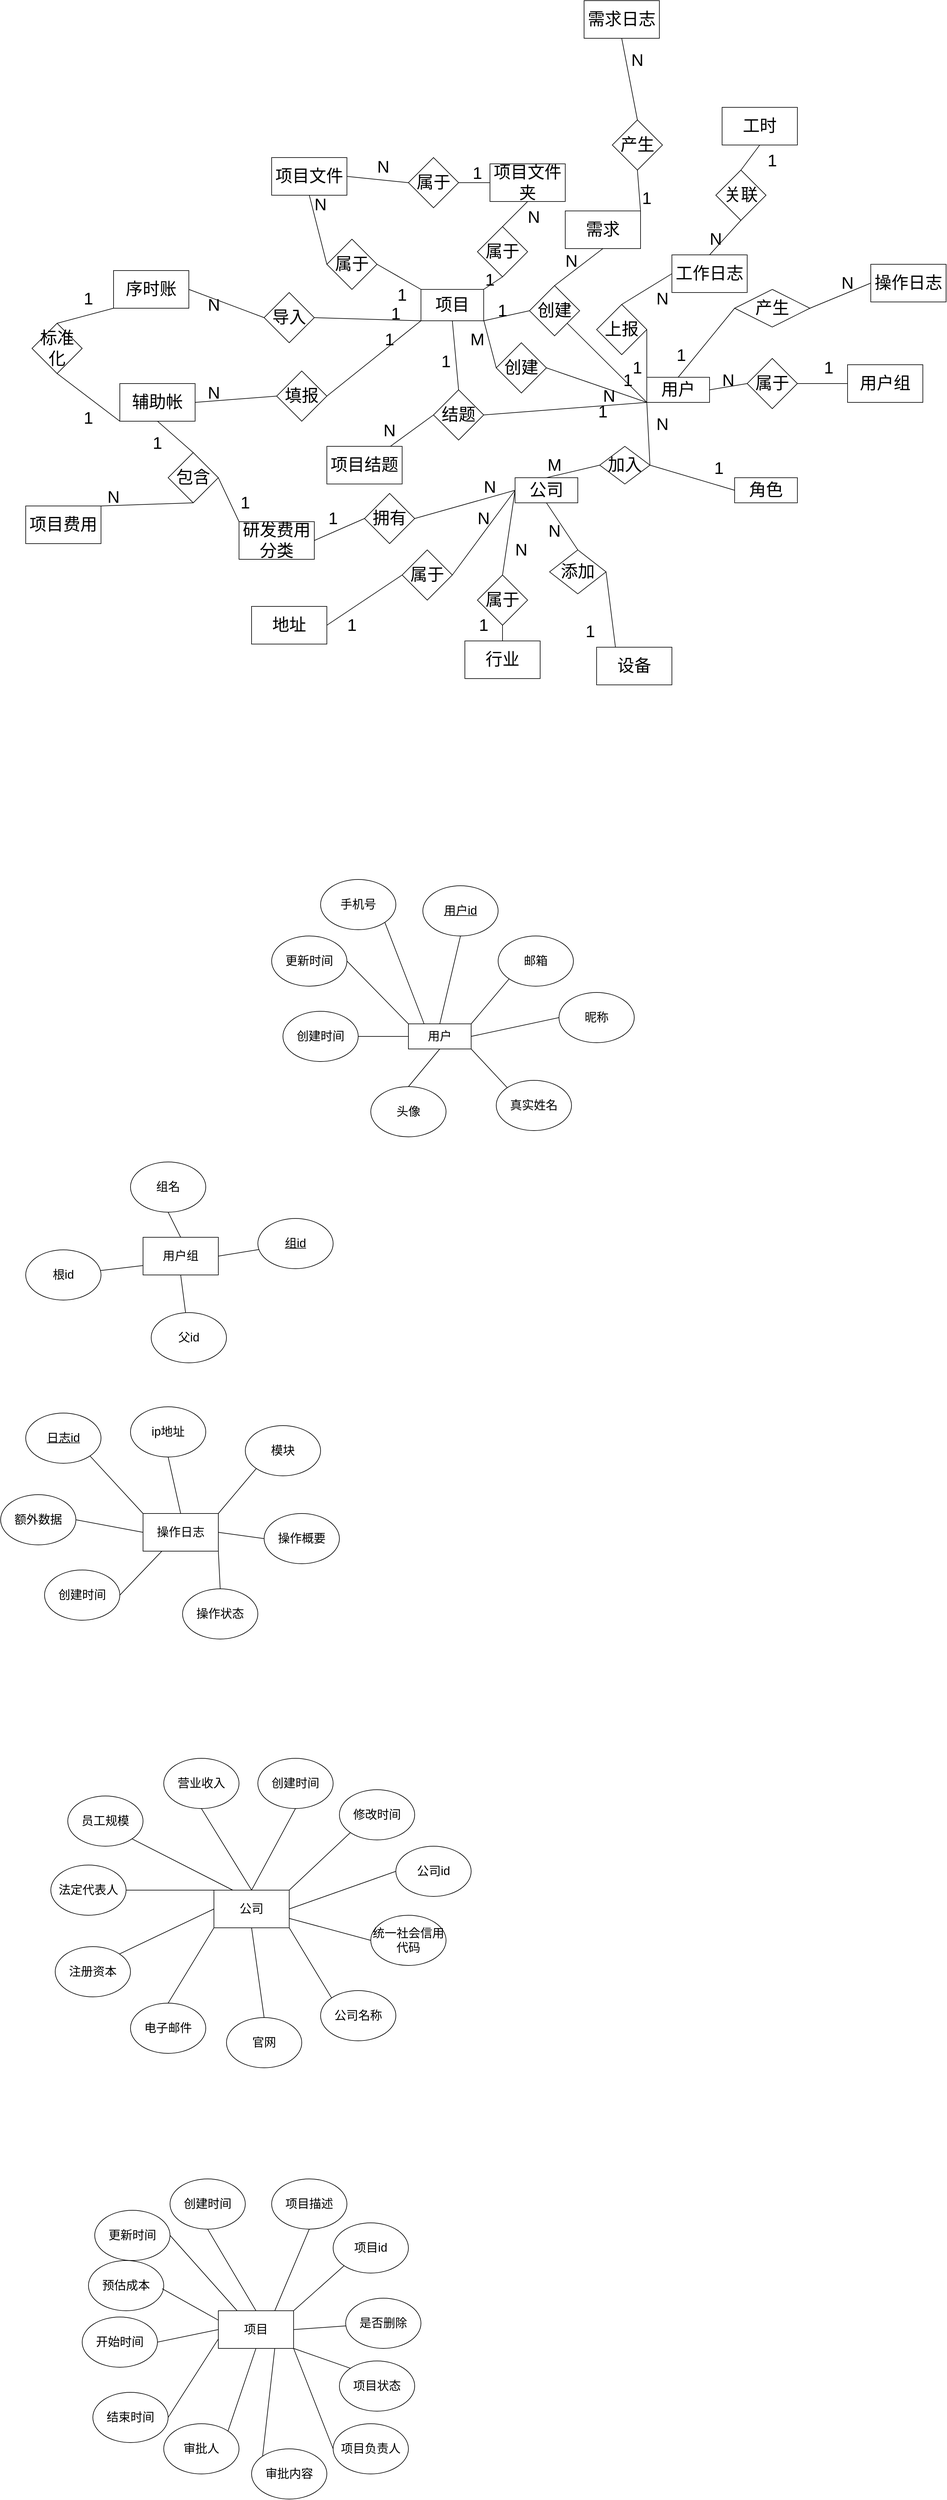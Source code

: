 <mxfile version="24.3.1" type="github">
  <diagram name="第 1 页" id="F2pGf4Fhgz4-tr8DqgWt">
    <mxGraphModel dx="1845" dy="1780" grid="1" gridSize="10" guides="1" tooltips="1" connect="1" arrows="1" fold="1" page="1" pageScale="1" pageWidth="827" pageHeight="1169" math="0" shadow="0">
      <root>
        <mxCell id="0" />
        <mxCell id="1" parent="0" />
        <mxCell id="Ph8quGCG-GJHbFmVUrhd-19" style="rounded=0;orthogonalLoop=1;jettySize=auto;html=1;exitX=0.5;exitY=0;exitDx=0;exitDy=0;entryX=0;entryY=0.5;entryDx=0;entryDy=0;endArrow=none;endFill=0;fontSize=27;" parent="1" source="Ph8quGCG-GJHbFmVUrhd-1" target="Ph8quGCG-GJHbFmVUrhd-16" edge="1">
          <mxGeometry relative="1" as="geometry" />
        </mxCell>
        <mxCell id="Ph8quGCG-GJHbFmVUrhd-29" style="rounded=0;orthogonalLoop=1;jettySize=auto;html=1;exitX=0;exitY=1;exitDx=0;exitDy=0;entryX=1;entryY=0.5;entryDx=0;entryDy=0;endArrow=none;endFill=0;fontSize=27;" parent="1" source="Ph8quGCG-GJHbFmVUrhd-1" target="Ph8quGCG-GJHbFmVUrhd-28" edge="1">
          <mxGeometry relative="1" as="geometry" />
        </mxCell>
        <mxCell id="Ph8quGCG-GJHbFmVUrhd-78" style="rounded=0;orthogonalLoop=1;jettySize=auto;html=1;exitX=1;exitY=0.5;exitDx=0;exitDy=0;entryX=0;entryY=0.5;entryDx=0;entryDy=0;endArrow=none;endFill=0;fontSize=27;" parent="1" source="Ph8quGCG-GJHbFmVUrhd-1" target="Ph8quGCG-GJHbFmVUrhd-77" edge="1">
          <mxGeometry relative="1" as="geometry" />
        </mxCell>
        <mxCell id="Ph8quGCG-GJHbFmVUrhd-93" style="rounded=0;orthogonalLoop=1;jettySize=auto;html=1;exitX=0;exitY=0.5;exitDx=0;exitDy=0;entryX=1;entryY=0.5;entryDx=0;entryDy=0;endArrow=none;endFill=0;fontSize=27;" parent="1" source="Ph8quGCG-GJHbFmVUrhd-1" target="Ph8quGCG-GJHbFmVUrhd-92" edge="1">
          <mxGeometry relative="1" as="geometry" />
        </mxCell>
        <mxCell id="Ph8quGCG-GJHbFmVUrhd-104" style="rounded=0;orthogonalLoop=1;jettySize=auto;html=1;exitX=0;exitY=1;exitDx=0;exitDy=0;entryX=1;entryY=0.5;entryDx=0;entryDy=0;endArrow=none;endFill=0;fontSize=27;" parent="1" source="Ph8quGCG-GJHbFmVUrhd-1" target="Ph8quGCG-GJHbFmVUrhd-105" edge="1">
          <mxGeometry relative="1" as="geometry">
            <mxPoint x="90" y="250" as="targetPoint" />
          </mxGeometry>
        </mxCell>
        <mxCell id="jD7vex7ddWac6e5h3DnH-17" style="rounded=0;orthogonalLoop=1;jettySize=auto;html=1;exitX=0;exitY=1;exitDx=0;exitDy=0;endArrow=none;endFill=0;fontSize=27;" parent="1" source="Ph8quGCG-GJHbFmVUrhd-1" target="jD7vex7ddWac6e5h3DnH-15" edge="1">
          <mxGeometry relative="1" as="geometry" />
        </mxCell>
        <mxCell id="jD7vex7ddWac6e5h3DnH-57" style="rounded=0;orthogonalLoop=1;jettySize=auto;html=1;exitX=0;exitY=1;exitDx=0;exitDy=0;entryX=1;entryY=0.5;entryDx=0;entryDy=0;endArrow=none;endFill=0;fontSize=27;" parent="1" source="Ph8quGCG-GJHbFmVUrhd-1" target="jD7vex7ddWac6e5h3DnH-56" edge="1">
          <mxGeometry relative="1" as="geometry" />
        </mxCell>
        <mxCell id="Ph8quGCG-GJHbFmVUrhd-1" value="用户" style="whiteSpace=wrap;html=1;align=center;fontSize=27;" parent="1" vertex="1">
          <mxGeometry x="350" y="230" width="100" height="40" as="geometry" />
        </mxCell>
        <mxCell id="Ph8quGCG-GJHbFmVUrhd-39" style="rounded=0;orthogonalLoop=1;jettySize=auto;html=1;exitX=0.5;exitY=1;exitDx=0;exitDy=0;entryX=0.5;entryY=0;entryDx=0;entryDy=0;endArrow=none;endFill=0;fontSize=27;" parent="1" source="Ph8quGCG-GJHbFmVUrhd-2" target="Ph8quGCG-GJHbFmVUrhd-38" edge="1">
          <mxGeometry relative="1" as="geometry" />
        </mxCell>
        <mxCell id="Ph8quGCG-GJHbFmVUrhd-51" style="rounded=0;orthogonalLoop=1;jettySize=auto;html=1;entryX=0.5;entryY=0;entryDx=0;entryDy=0;endArrow=none;endFill=0;exitX=0;exitY=0.5;exitDx=0;exitDy=0;fontSize=27;" parent="1" source="Ph8quGCG-GJHbFmVUrhd-2" target="Ph8quGCG-GJHbFmVUrhd-50" edge="1">
          <mxGeometry relative="1" as="geometry">
            <mxPoint x="130" y="510" as="sourcePoint" />
          </mxGeometry>
        </mxCell>
        <mxCell id="Ph8quGCG-GJHbFmVUrhd-53" style="rounded=0;orthogonalLoop=1;jettySize=auto;html=1;exitX=0;exitY=0.5;exitDx=0;exitDy=0;entryX=1;entryY=0.5;entryDx=0;entryDy=0;endArrow=none;endFill=0;fontSize=27;" parent="1" source="Ph8quGCG-GJHbFmVUrhd-2" target="Ph8quGCG-GJHbFmVUrhd-49" edge="1">
          <mxGeometry relative="1" as="geometry" />
        </mxCell>
        <mxCell id="Ph8quGCG-GJHbFmVUrhd-56" style="rounded=0;orthogonalLoop=1;jettySize=auto;html=1;exitX=0;exitY=0.5;exitDx=0;exitDy=0;entryX=1;entryY=0.5;entryDx=0;entryDy=0;endArrow=none;endFill=0;fontSize=27;" parent="1" source="Ph8quGCG-GJHbFmVUrhd-2" target="Ph8quGCG-GJHbFmVUrhd-48" edge="1">
          <mxGeometry relative="1" as="geometry" />
        </mxCell>
        <mxCell id="Ph8quGCG-GJHbFmVUrhd-2" value="公司" style="whiteSpace=wrap;html=1;align=center;fontSize=27;" parent="1" vertex="1">
          <mxGeometry x="140" y="390" width="100" height="40" as="geometry" />
        </mxCell>
        <mxCell id="jD7vex7ddWac6e5h3DnH-2" style="rounded=0;orthogonalLoop=1;jettySize=auto;html=1;exitX=0;exitY=0.5;exitDx=0;exitDy=0;entryX=1;entryY=0.5;entryDx=0;entryDy=0;endArrow=none;endFill=0;fontSize=27;" parent="1" source="Ph8quGCG-GJHbFmVUrhd-3" target="Ph8quGCG-GJHbFmVUrhd-28" edge="1">
          <mxGeometry relative="1" as="geometry" />
        </mxCell>
        <mxCell id="Ph8quGCG-GJHbFmVUrhd-3" value="角色" style="rounded=0;arcSize=10;whiteSpace=wrap;html=1;align=center;fontSize=27;" parent="1" vertex="1">
          <mxGeometry x="490" y="390" width="100" height="40" as="geometry" />
        </mxCell>
        <mxCell id="Ph8quGCG-GJHbFmVUrhd-106" style="rounded=0;orthogonalLoop=1;jettySize=auto;html=1;exitX=0.5;exitY=1;exitDx=0;exitDy=0;entryX=0.5;entryY=0;entryDx=0;entryDy=0;endArrow=none;endFill=0;fontSize=27;" parent="1" source="Ph8quGCG-GJHbFmVUrhd-13" target="Ph8quGCG-GJHbFmVUrhd-105" edge="1">
          <mxGeometry relative="1" as="geometry" />
        </mxCell>
        <mxCell id="jD7vex7ddWac6e5h3DnH-18" style="rounded=0;orthogonalLoop=1;jettySize=auto;html=1;exitX=1;exitY=1;exitDx=0;exitDy=0;entryX=0;entryY=0.5;entryDx=0;entryDy=0;endArrow=none;endFill=0;fontSize=27;" parent="1" source="Ph8quGCG-GJHbFmVUrhd-13" target="jD7vex7ddWac6e5h3DnH-15" edge="1">
          <mxGeometry relative="1" as="geometry" />
        </mxCell>
        <mxCell id="jD7vex7ddWac6e5h3DnH-22" style="rounded=0;orthogonalLoop=1;jettySize=auto;html=1;exitX=0;exitY=0;exitDx=0;exitDy=0;entryX=1;entryY=0.5;entryDx=0;entryDy=0;endArrow=none;endFill=0;fontSize=27;" parent="1" source="Ph8quGCG-GJHbFmVUrhd-13" target="Ph8quGCG-GJHbFmVUrhd-117" edge="1">
          <mxGeometry relative="1" as="geometry" />
        </mxCell>
        <mxCell id="jD7vex7ddWac6e5h3DnH-35" style="rounded=0;orthogonalLoop=1;jettySize=auto;html=1;exitX=0;exitY=1;exitDx=0;exitDy=0;entryX=1;entryY=0.5;entryDx=0;entryDy=0;endArrow=none;endFill=0;fontSize=27;" parent="1" source="Ph8quGCG-GJHbFmVUrhd-13" target="jD7vex7ddWac6e5h3DnH-34" edge="1">
          <mxGeometry relative="1" as="geometry" />
        </mxCell>
        <mxCell id="jD7vex7ddWac6e5h3DnH-40" style="rounded=0;orthogonalLoop=1;jettySize=auto;html=1;exitX=0;exitY=1;exitDx=0;exitDy=0;entryX=1;entryY=0.5;entryDx=0;entryDy=0;endArrow=none;endFill=0;fontSize=27;" parent="1" source="Ph8quGCG-GJHbFmVUrhd-13" target="jD7vex7ddWac6e5h3DnH-39" edge="1">
          <mxGeometry relative="1" as="geometry" />
        </mxCell>
        <mxCell id="Ph8quGCG-GJHbFmVUrhd-13" value="项目" style="rounded=0;whiteSpace=wrap;html=1;fontSize=27;" parent="1" vertex="1">
          <mxGeometry x="-10" y="90" width="100" height="50" as="geometry" />
        </mxCell>
        <mxCell id="Ph8quGCG-GJHbFmVUrhd-14" value="操作日志" style="rounded=0;whiteSpace=wrap;html=1;fontSize=27;" parent="1" vertex="1">
          <mxGeometry x="707" y="50" width="120" height="60" as="geometry" />
        </mxCell>
        <mxCell id="Ph8quGCG-GJHbFmVUrhd-20" style="rounded=0;orthogonalLoop=1;jettySize=auto;html=1;exitX=1;exitY=0.5;exitDx=0;exitDy=0;entryX=0;entryY=0.5;entryDx=0;entryDy=0;startArrow=none;startFill=0;endArrow=none;endFill=0;fontSize=27;" parent="1" source="Ph8quGCG-GJHbFmVUrhd-16" target="Ph8quGCG-GJHbFmVUrhd-14" edge="1">
          <mxGeometry relative="1" as="geometry" />
        </mxCell>
        <mxCell id="Ph8quGCG-GJHbFmVUrhd-16" value="产生" style="shape=rhombus;perimeter=rhombusPerimeter;whiteSpace=wrap;html=1;align=center;fontSize=27;" parent="1" vertex="1">
          <mxGeometry x="490" y="90" width="120" height="60" as="geometry" />
        </mxCell>
        <mxCell id="Ph8quGCG-GJHbFmVUrhd-26" value="1" style="text;html=1;align=center;verticalAlign=middle;whiteSpace=wrap;rounded=0;fontSize=27;" parent="1" vertex="1">
          <mxGeometry x="375" y="180" width="60" height="30" as="geometry" />
        </mxCell>
        <mxCell id="Ph8quGCG-GJHbFmVUrhd-27" value="N" style="text;html=1;align=center;verticalAlign=middle;whiteSpace=wrap;rounded=0;fontSize=27;" parent="1" vertex="1">
          <mxGeometry x="640" y="65" width="60" height="30" as="geometry" />
        </mxCell>
        <mxCell id="Ph8quGCG-GJHbFmVUrhd-30" style="rounded=0;orthogonalLoop=1;jettySize=auto;html=1;exitX=0;exitY=0.5;exitDx=0;exitDy=0;entryX=0.5;entryY=0;entryDx=0;entryDy=0;endArrow=none;endFill=0;fontSize=27;" parent="1" source="Ph8quGCG-GJHbFmVUrhd-28" target="Ph8quGCG-GJHbFmVUrhd-2" edge="1">
          <mxGeometry relative="1" as="geometry" />
        </mxCell>
        <mxCell id="Ph8quGCG-GJHbFmVUrhd-28" value="加入" style="rhombus;whiteSpace=wrap;html=1;fontSize=27;" parent="1" vertex="1">
          <mxGeometry x="275" y="340" width="80" height="60" as="geometry" />
        </mxCell>
        <mxCell id="Ph8quGCG-GJHbFmVUrhd-31" value="N" style="text;html=1;align=center;verticalAlign=middle;whiteSpace=wrap;rounded=0;fontSize=27;" parent="1" vertex="1">
          <mxGeometry x="345" y="290" width="60" height="30" as="geometry" />
        </mxCell>
        <mxCell id="Ph8quGCG-GJHbFmVUrhd-37" value="设备" style="rounded=0;whiteSpace=wrap;html=1;fontSize=27;" parent="1" vertex="1">
          <mxGeometry x="270" y="660" width="120" height="60" as="geometry" />
        </mxCell>
        <mxCell id="Ph8quGCG-GJHbFmVUrhd-40" style="rounded=0;orthogonalLoop=1;jettySize=auto;html=1;exitX=1;exitY=0.5;exitDx=0;exitDy=0;entryX=0.25;entryY=0;entryDx=0;entryDy=0;endArrow=none;endFill=0;fontSize=27;" parent="1" source="Ph8quGCG-GJHbFmVUrhd-38" target="Ph8quGCG-GJHbFmVUrhd-37" edge="1">
          <mxGeometry relative="1" as="geometry" />
        </mxCell>
        <mxCell id="Ph8quGCG-GJHbFmVUrhd-38" value="添加" style="rhombus;whiteSpace=wrap;html=1;fontSize=27;" parent="1" vertex="1">
          <mxGeometry x="195" y="505" width="90" height="70" as="geometry" />
        </mxCell>
        <mxCell id="Ph8quGCG-GJHbFmVUrhd-41" value="N" style="text;html=1;align=center;verticalAlign=middle;whiteSpace=wrap;rounded=0;fontSize=27;" parent="1" vertex="1">
          <mxGeometry x="173" y="460" width="60" height="30" as="geometry" />
        </mxCell>
        <mxCell id="Ph8quGCG-GJHbFmVUrhd-42" value="1" style="text;html=1;align=center;verticalAlign=middle;whiteSpace=wrap;rounded=0;fontSize=27;" parent="1" vertex="1">
          <mxGeometry x="230" y="620" width="60" height="30" as="geometry" />
        </mxCell>
        <mxCell id="Ph8quGCG-GJHbFmVUrhd-43" value="地址" style="rounded=0;whiteSpace=wrap;html=1;fontSize=27;" parent="1" vertex="1">
          <mxGeometry x="-280" y="595" width="120" height="60" as="geometry" />
        </mxCell>
        <mxCell id="Ph8quGCG-GJHbFmVUrhd-44" value="行业" style="rounded=0;whiteSpace=wrap;html=1;fontSize=27;" parent="1" vertex="1">
          <mxGeometry x="60" y="650" width="120" height="60" as="geometry" />
        </mxCell>
        <mxCell id="Ph8quGCG-GJHbFmVUrhd-45" value="研发费用分类" style="rounded=0;whiteSpace=wrap;html=1;fontSize=27;" parent="1" vertex="1">
          <mxGeometry x="-300" y="460" width="120" height="60" as="geometry" />
        </mxCell>
        <mxCell id="Ph8quGCG-GJHbFmVUrhd-55" style="rounded=0;orthogonalLoop=1;jettySize=auto;html=1;exitX=0;exitY=0.5;exitDx=0;exitDy=0;entryX=1;entryY=0.5;entryDx=0;entryDy=0;endArrow=none;endFill=0;fontSize=27;" parent="1" source="Ph8quGCG-GJHbFmVUrhd-48" target="Ph8quGCG-GJHbFmVUrhd-45" edge="1">
          <mxGeometry relative="1" as="geometry" />
        </mxCell>
        <mxCell id="Ph8quGCG-GJHbFmVUrhd-48" value="拥有" style="rhombus;whiteSpace=wrap;html=1;fontSize=27;" parent="1" vertex="1">
          <mxGeometry x="-100" y="415" width="80" height="80" as="geometry" />
        </mxCell>
        <mxCell id="Ph8quGCG-GJHbFmVUrhd-54" style="rounded=0;orthogonalLoop=1;jettySize=auto;html=1;exitX=0;exitY=0.5;exitDx=0;exitDy=0;entryX=1;entryY=0.5;entryDx=0;entryDy=0;endArrow=none;endFill=0;fontSize=27;" parent="1" source="Ph8quGCG-GJHbFmVUrhd-49" target="Ph8quGCG-GJHbFmVUrhd-43" edge="1">
          <mxGeometry relative="1" as="geometry" />
        </mxCell>
        <mxCell id="Ph8quGCG-GJHbFmVUrhd-49" value="属于" style="rhombus;whiteSpace=wrap;html=1;fontSize=27;" parent="1" vertex="1">
          <mxGeometry x="-40" y="505" width="80" height="80" as="geometry" />
        </mxCell>
        <mxCell id="Ph8quGCG-GJHbFmVUrhd-52" style="edgeStyle=orthogonalEdgeStyle;rounded=0;orthogonalLoop=1;jettySize=auto;html=1;exitX=0.5;exitY=1;exitDx=0;exitDy=0;entryX=0.5;entryY=0;entryDx=0;entryDy=0;endArrow=none;endFill=0;fontSize=27;" parent="1" source="Ph8quGCG-GJHbFmVUrhd-50" target="Ph8quGCG-GJHbFmVUrhd-44" edge="1">
          <mxGeometry relative="1" as="geometry" />
        </mxCell>
        <mxCell id="Ph8quGCG-GJHbFmVUrhd-50" value="属于" style="rhombus;whiteSpace=wrap;html=1;fontSize=27;" parent="1" vertex="1">
          <mxGeometry x="80" y="545" width="80" height="80" as="geometry" />
        </mxCell>
        <mxCell id="Ph8quGCG-GJHbFmVUrhd-62" value="N" style="text;html=1;align=center;verticalAlign=middle;whiteSpace=wrap;rounded=0;fontSize=27;" parent="1" vertex="1">
          <mxGeometry x="70" y="390" width="60" height="30" as="geometry" />
        </mxCell>
        <mxCell id="Ph8quGCG-GJHbFmVUrhd-63" value="1" style="text;html=1;align=center;verticalAlign=middle;whiteSpace=wrap;rounded=0;fontSize=27;" parent="1" vertex="1">
          <mxGeometry x="-180" y="440" width="60" height="30" as="geometry" />
        </mxCell>
        <mxCell id="Ph8quGCG-GJHbFmVUrhd-66" value="N" style="text;html=1;align=center;verticalAlign=middle;whiteSpace=wrap;rounded=0;fontSize=27;" parent="1" vertex="1">
          <mxGeometry x="60" y="440" width="60" height="30" as="geometry" />
        </mxCell>
        <mxCell id="Ph8quGCG-GJHbFmVUrhd-67" value="1" style="text;html=1;align=center;verticalAlign=middle;whiteSpace=wrap;rounded=0;fontSize=27;" parent="1" vertex="1">
          <mxGeometry x="-150" y="610" width="60" height="30" as="geometry" />
        </mxCell>
        <mxCell id="Ph8quGCG-GJHbFmVUrhd-70" value="1" style="text;html=1;align=center;verticalAlign=middle;whiteSpace=wrap;rounded=0;fontSize=27;" parent="1" vertex="1">
          <mxGeometry x="60" y="610" width="60" height="30" as="geometry" />
        </mxCell>
        <mxCell id="Ph8quGCG-GJHbFmVUrhd-72" value="N" style="text;html=1;align=center;verticalAlign=middle;whiteSpace=wrap;rounded=0;fontSize=27;" parent="1" vertex="1">
          <mxGeometry x="120" y="490" width="60" height="30" as="geometry" />
        </mxCell>
        <mxCell id="jD7vex7ddWac6e5h3DnH-50" style="rounded=0;orthogonalLoop=1;jettySize=auto;html=1;exitX=1;exitY=0;exitDx=0;exitDy=0;entryX=0.5;entryY=1;entryDx=0;entryDy=0;endArrow=none;endFill=0;fontSize=27;" parent="1" source="Ph8quGCG-GJHbFmVUrhd-74" target="jD7vex7ddWac6e5h3DnH-49" edge="1">
          <mxGeometry relative="1" as="geometry" />
        </mxCell>
        <mxCell id="Ph8quGCG-GJHbFmVUrhd-74" value="项目费用" style="rounded=0;whiteSpace=wrap;html=1;fontSize=27;" parent="1" vertex="1">
          <mxGeometry x="-640" y="435" width="120" height="60" as="geometry" />
        </mxCell>
        <mxCell id="Ph8quGCG-GJHbFmVUrhd-75" value="用户组" style="rounded=0;whiteSpace=wrap;html=1;fontSize=27;" parent="1" vertex="1">
          <mxGeometry x="670" y="210" width="120" height="60" as="geometry" />
        </mxCell>
        <mxCell id="Ph8quGCG-GJHbFmVUrhd-79" style="edgeStyle=orthogonalEdgeStyle;rounded=0;orthogonalLoop=1;jettySize=auto;html=1;exitX=1;exitY=0.5;exitDx=0;exitDy=0;entryX=0;entryY=0.5;entryDx=0;entryDy=0;endArrow=none;endFill=0;fontSize=27;" parent="1" source="Ph8quGCG-GJHbFmVUrhd-77" target="Ph8quGCG-GJHbFmVUrhd-75" edge="1">
          <mxGeometry relative="1" as="geometry" />
        </mxCell>
        <mxCell id="Ph8quGCG-GJHbFmVUrhd-77" value="属于" style="rhombus;whiteSpace=wrap;html=1;fontSize=27;" parent="1" vertex="1">
          <mxGeometry x="510" y="200" width="80" height="80" as="geometry" />
        </mxCell>
        <mxCell id="Ph8quGCG-GJHbFmVUrhd-80" value="1" style="text;html=1;align=center;verticalAlign=middle;whiteSpace=wrap;rounded=0;fontSize=27;" parent="1" vertex="1">
          <mxGeometry x="610" y="200" width="60" height="30" as="geometry" />
        </mxCell>
        <mxCell id="Ph8quGCG-GJHbFmVUrhd-81" value="N" style="text;html=1;align=center;verticalAlign=middle;whiteSpace=wrap;rounded=0;fontSize=27;" parent="1" vertex="1">
          <mxGeometry x="450" y="220" width="60" height="30" as="geometry" />
        </mxCell>
        <mxCell id="Ph8quGCG-GJHbFmVUrhd-82" value="辅助帐" style="rounded=0;whiteSpace=wrap;html=1;fontSize=27;" parent="1" vertex="1">
          <mxGeometry x="-490" y="240" width="120" height="60" as="geometry" />
        </mxCell>
        <mxCell id="jD7vex7ddWac6e5h3DnH-45" style="rounded=0;orthogonalLoop=1;jettySize=auto;html=1;exitX=0;exitY=1;exitDx=0;exitDy=0;entryX=0.5;entryY=0;entryDx=0;entryDy=0;endArrow=none;endFill=0;fontSize=27;" parent="1" source="Ph8quGCG-GJHbFmVUrhd-83" target="jD7vex7ddWac6e5h3DnH-44" edge="1">
          <mxGeometry relative="1" as="geometry" />
        </mxCell>
        <mxCell id="Ph8quGCG-GJHbFmVUrhd-83" value="序时账" style="rounded=0;whiteSpace=wrap;html=1;fontSize=27;" parent="1" vertex="1">
          <mxGeometry x="-500" y="60" width="120" height="60" as="geometry" />
        </mxCell>
        <mxCell id="Ph8quGCG-GJHbFmVUrhd-113" style="rounded=0;orthogonalLoop=1;jettySize=auto;html=1;exitX=1;exitY=0.5;exitDx=0;exitDy=0;entryX=0;entryY=0.5;entryDx=0;entryDy=0;endArrow=none;endFill=0;fontSize=27;" parent="1" source="Ph8quGCG-GJHbFmVUrhd-84" target="Ph8quGCG-GJHbFmVUrhd-112" edge="1">
          <mxGeometry relative="1" as="geometry" />
        </mxCell>
        <mxCell id="Ph8quGCG-GJHbFmVUrhd-84" value="项目文件" style="rounded=0;whiteSpace=wrap;html=1;fontSize=27;" parent="1" vertex="1">
          <mxGeometry x="-248" y="-120" width="120" height="60" as="geometry" />
        </mxCell>
        <mxCell id="jD7vex7ddWac6e5h3DnH-7" style="rounded=0;orthogonalLoop=1;jettySize=auto;html=1;exitX=0.5;exitY=1;exitDx=0;exitDy=0;entryX=0.5;entryY=0;entryDx=0;entryDy=0;endArrow=none;endFill=0;fontSize=27;" parent="1" source="Ph8quGCG-GJHbFmVUrhd-85" target="jD7vex7ddWac6e5h3DnH-6" edge="1">
          <mxGeometry relative="1" as="geometry" />
        </mxCell>
        <mxCell id="Ph8quGCG-GJHbFmVUrhd-85" value="项目文件夹" style="rounded=0;whiteSpace=wrap;html=1;fontSize=27;" parent="1" vertex="1">
          <mxGeometry x="100" y="-110" width="120" height="60" as="geometry" />
        </mxCell>
        <mxCell id="jD7vex7ddWac6e5h3DnH-30" style="rounded=0;orthogonalLoop=1;jettySize=auto;html=1;exitX=1;exitY=0;exitDx=0;exitDy=0;entryX=0.5;entryY=1;entryDx=0;entryDy=0;endArrow=none;endFill=0;fontSize=27;" parent="1" source="Ph8quGCG-GJHbFmVUrhd-86" target="jD7vex7ddWac6e5h3DnH-29" edge="1">
          <mxGeometry relative="1" as="geometry" />
        </mxCell>
        <mxCell id="Ph8quGCG-GJHbFmVUrhd-86" value="需求" style="rounded=0;whiteSpace=wrap;html=1;fontSize=27;" parent="1" vertex="1">
          <mxGeometry x="220" y="-35" width="120" height="60" as="geometry" />
        </mxCell>
        <mxCell id="Ph8quGCG-GJHbFmVUrhd-87" value="需求日志" style="rounded=0;whiteSpace=wrap;html=1;fontSize=27;" parent="1" vertex="1">
          <mxGeometry x="250" y="-370" width="120" height="60" as="geometry" />
        </mxCell>
        <mxCell id="Ph8quGCG-GJHbFmVUrhd-88" value="项目结题" style="rounded=0;whiteSpace=wrap;html=1;fontSize=27;" parent="1" vertex="1">
          <mxGeometry x="-160" y="340" width="120" height="60" as="geometry" />
        </mxCell>
        <mxCell id="Ph8quGCG-GJHbFmVUrhd-99" style="rounded=0;orthogonalLoop=1;jettySize=auto;html=1;exitX=0.5;exitY=0;exitDx=0;exitDy=0;entryX=0.5;entryY=1;entryDx=0;entryDy=0;endArrow=none;endFill=0;fontSize=27;" parent="1" source="Ph8quGCG-GJHbFmVUrhd-89" target="Ph8quGCG-GJHbFmVUrhd-97" edge="1">
          <mxGeometry relative="1" as="geometry" />
        </mxCell>
        <mxCell id="Ph8quGCG-GJHbFmVUrhd-89" value="工作日志" style="rounded=0;whiteSpace=wrap;html=1;fontSize=27;" parent="1" vertex="1">
          <mxGeometry x="390" y="35" width="120" height="60" as="geometry" />
        </mxCell>
        <mxCell id="Ph8quGCG-GJHbFmVUrhd-90" value="工时" style="rounded=0;whiteSpace=wrap;html=1;fontSize=27;" parent="1" vertex="1">
          <mxGeometry x="470" y="-200" width="120" height="60" as="geometry" />
        </mxCell>
        <mxCell id="Ph8quGCG-GJHbFmVUrhd-94" style="rounded=0;orthogonalLoop=1;jettySize=auto;html=1;exitX=0.5;exitY=0;exitDx=0;exitDy=0;entryX=0;entryY=0.5;entryDx=0;entryDy=0;endArrow=none;endFill=0;fontSize=27;" parent="1" source="Ph8quGCG-GJHbFmVUrhd-92" target="Ph8quGCG-GJHbFmVUrhd-89" edge="1">
          <mxGeometry relative="1" as="geometry" />
        </mxCell>
        <mxCell id="Ph8quGCG-GJHbFmVUrhd-92" value="上报" style="rhombus;whiteSpace=wrap;html=1;fontSize=27;" parent="1" vertex="1">
          <mxGeometry x="270" y="114" width="80" height="80" as="geometry" />
        </mxCell>
        <mxCell id="Ph8quGCG-GJHbFmVUrhd-95" value="N" style="text;html=1;align=center;verticalAlign=middle;whiteSpace=wrap;rounded=0;fontSize=27;" parent="1" vertex="1">
          <mxGeometry x="345" y="90" width="60" height="30" as="geometry" />
        </mxCell>
        <mxCell id="Ph8quGCG-GJHbFmVUrhd-96" value="1" style="text;html=1;align=center;verticalAlign=middle;whiteSpace=wrap;rounded=0;fontSize=27;" parent="1" vertex="1">
          <mxGeometry x="305" y="200" width="60" height="30" as="geometry" />
        </mxCell>
        <mxCell id="Ph8quGCG-GJHbFmVUrhd-98" style="rounded=0;orthogonalLoop=1;jettySize=auto;html=1;exitX=0.5;exitY=0;exitDx=0;exitDy=0;entryX=0.5;entryY=1;entryDx=0;entryDy=0;endArrow=none;endFill=0;fontSize=27;" parent="1" source="Ph8quGCG-GJHbFmVUrhd-97" target="Ph8quGCG-GJHbFmVUrhd-90" edge="1">
          <mxGeometry relative="1" as="geometry" />
        </mxCell>
        <mxCell id="Ph8quGCG-GJHbFmVUrhd-97" value="关联" style="rhombus;whiteSpace=wrap;html=1;fontSize=27;" parent="1" vertex="1">
          <mxGeometry x="460" y="-100" width="80" height="80" as="geometry" />
        </mxCell>
        <mxCell id="Ph8quGCG-GJHbFmVUrhd-100" value="N" style="text;html=1;align=center;verticalAlign=middle;whiteSpace=wrap;rounded=0;fontSize=27;" parent="1" vertex="1">
          <mxGeometry x="430" y="-5" width="60" height="30" as="geometry" />
        </mxCell>
        <mxCell id="Ph8quGCG-GJHbFmVUrhd-102" value="1" style="text;html=1;align=center;verticalAlign=middle;whiteSpace=wrap;rounded=0;fontSize=27;" parent="1" vertex="1">
          <mxGeometry x="520" y="-130" width="60" height="30" as="geometry" />
        </mxCell>
        <mxCell id="Ph8quGCG-GJHbFmVUrhd-107" style="rounded=0;orthogonalLoop=1;jettySize=auto;html=1;exitX=0;exitY=0.5;exitDx=0;exitDy=0;endArrow=none;endFill=0;fontSize=27;" parent="1" source="Ph8quGCG-GJHbFmVUrhd-105" target="Ph8quGCG-GJHbFmVUrhd-88" edge="1">
          <mxGeometry relative="1" as="geometry" />
        </mxCell>
        <mxCell id="Ph8quGCG-GJHbFmVUrhd-105" value="结题" style="rhombus;whiteSpace=wrap;html=1;fontSize=27;" parent="1" vertex="1">
          <mxGeometry x="10" y="250" width="80" height="80" as="geometry" />
        </mxCell>
        <mxCell id="Ph8quGCG-GJHbFmVUrhd-108" value="1" style="text;html=1;align=center;verticalAlign=middle;whiteSpace=wrap;rounded=0;fontSize=27;" parent="1" vertex="1">
          <mxGeometry y="190" width="60" height="30" as="geometry" />
        </mxCell>
        <mxCell id="Ph8quGCG-GJHbFmVUrhd-109" value="N" style="text;html=1;align=center;verticalAlign=middle;whiteSpace=wrap;rounded=0;fontSize=27;" parent="1" vertex="1">
          <mxGeometry x="-90" y="300" width="60" height="30" as="geometry" />
        </mxCell>
        <mxCell id="Ph8quGCG-GJHbFmVUrhd-111" value="1" style="text;html=1;align=center;verticalAlign=middle;whiteSpace=wrap;rounded=0;fontSize=27;" parent="1" vertex="1">
          <mxGeometry x="250" y="270" width="60" height="30" as="geometry" />
        </mxCell>
        <mxCell id="Ph8quGCG-GJHbFmVUrhd-114" style="rounded=0;orthogonalLoop=1;jettySize=auto;html=1;exitX=1;exitY=0.5;exitDx=0;exitDy=0;entryX=0;entryY=0.5;entryDx=0;entryDy=0;endArrow=none;endFill=0;fontSize=27;" parent="1" source="Ph8quGCG-GJHbFmVUrhd-112" target="Ph8quGCG-GJHbFmVUrhd-85" edge="1">
          <mxGeometry relative="1" as="geometry" />
        </mxCell>
        <mxCell id="Ph8quGCG-GJHbFmVUrhd-112" value="属于" style="rhombus;whiteSpace=wrap;html=1;fontSize=27;" parent="1" vertex="1">
          <mxGeometry x="-30" y="-120" width="80" height="80" as="geometry" />
        </mxCell>
        <mxCell id="Ph8quGCG-GJHbFmVUrhd-115" value="N" style="text;html=1;align=center;verticalAlign=middle;whiteSpace=wrap;rounded=0;fontSize=27;" parent="1" vertex="1">
          <mxGeometry x="-100" y="-120" width="60" height="30" as="geometry" />
        </mxCell>
        <mxCell id="Ph8quGCG-GJHbFmVUrhd-116" value="1" style="text;html=1;align=center;verticalAlign=middle;whiteSpace=wrap;rounded=0;fontSize=27;" parent="1" vertex="1">
          <mxGeometry x="50" y="-110" width="60" height="30" as="geometry" />
        </mxCell>
        <mxCell id="Ph8quGCG-GJHbFmVUrhd-119" style="rounded=0;orthogonalLoop=1;jettySize=auto;html=1;exitX=0;exitY=0.5;exitDx=0;exitDy=0;entryX=0.5;entryY=1;entryDx=0;entryDy=0;endArrow=none;endFill=0;fontSize=27;" parent="1" source="Ph8quGCG-GJHbFmVUrhd-117" target="Ph8quGCG-GJHbFmVUrhd-84" edge="1">
          <mxGeometry relative="1" as="geometry" />
        </mxCell>
        <mxCell id="Ph8quGCG-GJHbFmVUrhd-117" value="属于" style="rhombus;whiteSpace=wrap;html=1;fontSize=27;" parent="1" vertex="1">
          <mxGeometry x="-160" y="10" width="80" height="80" as="geometry" />
        </mxCell>
        <mxCell id="Ph8quGCG-GJHbFmVUrhd-129" value="1" style="text;html=1;align=center;verticalAlign=middle;whiteSpace=wrap;rounded=0;fontSize=27;" parent="1" vertex="1">
          <mxGeometry x="435" y="360" width="60" height="30" as="geometry" />
        </mxCell>
        <mxCell id="jD7vex7ddWac6e5h3DnH-3" value="M" style="text;html=1;align=center;verticalAlign=middle;whiteSpace=wrap;rounded=0;fontSize=27;" parent="1" vertex="1">
          <mxGeometry x="173" y="355" width="60" height="30" as="geometry" />
        </mxCell>
        <mxCell id="jD7vex7ddWac6e5h3DnH-5" value="N" style="text;html=1;align=center;verticalAlign=middle;whiteSpace=wrap;rounded=0;fontSize=27;" parent="1" vertex="1">
          <mxGeometry x="-200" y="-60" width="60" height="30" as="geometry" />
        </mxCell>
        <mxCell id="jD7vex7ddWac6e5h3DnH-8" style="rounded=0;orthogonalLoop=1;jettySize=auto;html=1;exitX=0.5;exitY=1;exitDx=0;exitDy=0;entryX=1;entryY=0;entryDx=0;entryDy=0;endArrow=none;endFill=0;fontSize=27;" parent="1" target="Ph8quGCG-GJHbFmVUrhd-13" edge="1">
          <mxGeometry relative="1" as="geometry">
            <mxPoint x="90" y="90" as="sourcePoint" />
          </mxGeometry>
        </mxCell>
        <mxCell id="jD7vex7ddWac6e5h3DnH-27" style="rounded=0;orthogonalLoop=1;jettySize=auto;html=1;exitX=0.5;exitY=1;exitDx=0;exitDy=0;entryX=1;entryY=0;entryDx=0;entryDy=0;endArrow=none;endFill=0;fontSize=27;" parent="1" source="jD7vex7ddWac6e5h3DnH-6" target="Ph8quGCG-GJHbFmVUrhd-13" edge="1">
          <mxGeometry relative="1" as="geometry" />
        </mxCell>
        <mxCell id="jD7vex7ddWac6e5h3DnH-6" value="属于" style="rhombus;whiteSpace=wrap;html=1;fontSize=27;" parent="1" vertex="1">
          <mxGeometry x="80" y="-10" width="80" height="80" as="geometry" />
        </mxCell>
        <mxCell id="jD7vex7ddWac6e5h3DnH-9" value="N" style="text;html=1;align=center;verticalAlign=middle;whiteSpace=wrap;rounded=0;fontSize=27;" parent="1" vertex="1">
          <mxGeometry x="140" y="-40" width="60" height="30" as="geometry" />
        </mxCell>
        <mxCell id="jD7vex7ddWac6e5h3DnH-19" style="rounded=0;orthogonalLoop=1;jettySize=auto;html=1;exitX=0.5;exitY=0;exitDx=0;exitDy=0;entryX=0.5;entryY=1;entryDx=0;entryDy=0;endArrow=none;endFill=0;fontSize=27;" parent="1" source="jD7vex7ddWac6e5h3DnH-15" target="Ph8quGCG-GJHbFmVUrhd-86" edge="1">
          <mxGeometry relative="1" as="geometry" />
        </mxCell>
        <mxCell id="jD7vex7ddWac6e5h3DnH-15" value="创建" style="rhombus;whiteSpace=wrap;html=1;fontSize=27;" parent="1" vertex="1">
          <mxGeometry x="163" y="84" width="80" height="80" as="geometry" />
        </mxCell>
        <mxCell id="jD7vex7ddWac6e5h3DnH-21" value="N" style="text;html=1;align=center;verticalAlign=middle;whiteSpace=wrap;rounded=0;fontSize=27;" parent="1" vertex="1">
          <mxGeometry x="200" y="30" width="60" height="30" as="geometry" />
        </mxCell>
        <mxCell id="jD7vex7ddWac6e5h3DnH-23" value="1" style="text;html=1;align=center;verticalAlign=middle;whiteSpace=wrap;rounded=0;fontSize=27;" parent="1" vertex="1">
          <mxGeometry x="-70" y="84" width="60" height="30" as="geometry" />
        </mxCell>
        <mxCell id="jD7vex7ddWac6e5h3DnH-25" value="1" style="text;html=1;align=center;verticalAlign=middle;whiteSpace=wrap;rounded=0;fontSize=27;" parent="1" vertex="1">
          <mxGeometry x="290" y="220" width="60" height="30" as="geometry" />
        </mxCell>
        <mxCell id="jD7vex7ddWac6e5h3DnH-26" value="1" style="text;html=1;align=center;verticalAlign=middle;whiteSpace=wrap;rounded=0;fontSize=27;" parent="1" vertex="1">
          <mxGeometry x="90" y="109" width="60" height="30" as="geometry" />
        </mxCell>
        <mxCell id="jD7vex7ddWac6e5h3DnH-28" value="1" style="text;html=1;align=center;verticalAlign=middle;whiteSpace=wrap;rounded=0;fontSize=27;" parent="1" vertex="1">
          <mxGeometry x="70" y="60" width="60" height="30" as="geometry" />
        </mxCell>
        <mxCell id="jD7vex7ddWac6e5h3DnH-31" style="rounded=0;orthogonalLoop=1;jettySize=auto;html=1;exitX=0.5;exitY=0;exitDx=0;exitDy=0;entryX=0.5;entryY=1;entryDx=0;entryDy=0;endArrow=none;endFill=0;fontSize=27;" parent="1" source="jD7vex7ddWac6e5h3DnH-29" target="Ph8quGCG-GJHbFmVUrhd-87" edge="1">
          <mxGeometry relative="1" as="geometry" />
        </mxCell>
        <mxCell id="jD7vex7ddWac6e5h3DnH-29" value="产生" style="rhombus;whiteSpace=wrap;html=1;fontSize=27;" parent="1" vertex="1">
          <mxGeometry x="295" y="-180" width="80" height="80" as="geometry" />
        </mxCell>
        <mxCell id="jD7vex7ddWac6e5h3DnH-32" value="1" style="text;html=1;align=center;verticalAlign=middle;whiteSpace=wrap;rounded=0;fontSize=27;" parent="1" vertex="1">
          <mxGeometry x="320" y="-70" width="60" height="30" as="geometry" />
        </mxCell>
        <mxCell id="jD7vex7ddWac6e5h3DnH-33" value="N" style="text;html=1;align=center;verticalAlign=middle;whiteSpace=wrap;rounded=0;fontSize=27;" parent="1" vertex="1">
          <mxGeometry x="305" y="-290" width="60" height="30" as="geometry" />
        </mxCell>
        <mxCell id="jD7vex7ddWac6e5h3DnH-36" style="rounded=0;orthogonalLoop=1;jettySize=auto;html=1;exitX=0;exitY=0.5;exitDx=0;exitDy=0;entryX=1;entryY=0.5;entryDx=0;entryDy=0;endArrow=none;endFill=0;fontSize=27;" parent="1" source="jD7vex7ddWac6e5h3DnH-34" target="Ph8quGCG-GJHbFmVUrhd-83" edge="1">
          <mxGeometry relative="1" as="geometry" />
        </mxCell>
        <mxCell id="jD7vex7ddWac6e5h3DnH-34" value="导入" style="rhombus;whiteSpace=wrap;html=1;fontSize=27;" parent="1" vertex="1">
          <mxGeometry x="-260" y="95" width="80" height="80" as="geometry" />
        </mxCell>
        <mxCell id="jD7vex7ddWac6e5h3DnH-37" value="N" style="text;html=1;align=center;verticalAlign=middle;whiteSpace=wrap;rounded=0;fontSize=27;" parent="1" vertex="1">
          <mxGeometry x="-370" y="100" width="60" height="30" as="geometry" />
        </mxCell>
        <mxCell id="jD7vex7ddWac6e5h3DnH-38" value="1" style="text;html=1;align=center;verticalAlign=middle;whiteSpace=wrap;rounded=0;fontSize=27;" parent="1" vertex="1">
          <mxGeometry x="-80" y="114" width="60" height="30" as="geometry" />
        </mxCell>
        <mxCell id="jD7vex7ddWac6e5h3DnH-41" style="rounded=0;orthogonalLoop=1;jettySize=auto;html=1;exitX=0;exitY=0.5;exitDx=0;exitDy=0;entryX=1;entryY=0.5;entryDx=0;entryDy=0;endArrow=none;endFill=0;fontSize=27;" parent="1" source="jD7vex7ddWac6e5h3DnH-39" target="Ph8quGCG-GJHbFmVUrhd-82" edge="1">
          <mxGeometry relative="1" as="geometry" />
        </mxCell>
        <mxCell id="jD7vex7ddWac6e5h3DnH-39" value="填报" style="rhombus;whiteSpace=wrap;html=1;fontSize=27;" parent="1" vertex="1">
          <mxGeometry x="-240" y="220" width="80" height="80" as="geometry" />
        </mxCell>
        <mxCell id="jD7vex7ddWac6e5h3DnH-42" value="N" style="text;html=1;align=center;verticalAlign=middle;whiteSpace=wrap;rounded=0;fontSize=27;" parent="1" vertex="1">
          <mxGeometry x="-370" y="240" width="60" height="30" as="geometry" />
        </mxCell>
        <mxCell id="jD7vex7ddWac6e5h3DnH-43" value="1" style="text;html=1;align=center;verticalAlign=middle;whiteSpace=wrap;rounded=0;fontSize=27;" parent="1" vertex="1">
          <mxGeometry x="-90" y="155" width="60" height="30" as="geometry" />
        </mxCell>
        <mxCell id="jD7vex7ddWac6e5h3DnH-46" style="rounded=0;orthogonalLoop=1;jettySize=auto;html=1;exitX=0.5;exitY=1;exitDx=0;exitDy=0;entryX=0;entryY=1;entryDx=0;entryDy=0;endArrow=none;endFill=0;fontSize=27;" parent="1" source="jD7vex7ddWac6e5h3DnH-44" target="Ph8quGCG-GJHbFmVUrhd-82" edge="1">
          <mxGeometry relative="1" as="geometry" />
        </mxCell>
        <mxCell id="jD7vex7ddWac6e5h3DnH-44" value="标准化" style="rhombus;whiteSpace=wrap;html=1;fontSize=27;" parent="1" vertex="1">
          <mxGeometry x="-630" y="144" width="80" height="80" as="geometry" />
        </mxCell>
        <mxCell id="jD7vex7ddWac6e5h3DnH-47" value="1" style="text;html=1;align=center;verticalAlign=middle;whiteSpace=wrap;rounded=0;fontSize=27;" parent="1" vertex="1">
          <mxGeometry x="-570" y="280" width="60" height="30" as="geometry" />
        </mxCell>
        <mxCell id="jD7vex7ddWac6e5h3DnH-48" value="1" style="text;html=1;align=center;verticalAlign=middle;whiteSpace=wrap;rounded=0;fontSize=27;" parent="1" vertex="1">
          <mxGeometry x="-570" y="90" width="60" height="30" as="geometry" />
        </mxCell>
        <mxCell id="jD7vex7ddWac6e5h3DnH-51" style="rounded=0;orthogonalLoop=1;jettySize=auto;html=1;exitX=1;exitY=0.5;exitDx=0;exitDy=0;entryX=0;entryY=0;entryDx=0;entryDy=0;endArrow=none;endFill=0;fontSize=27;" parent="1" source="jD7vex7ddWac6e5h3DnH-49" target="Ph8quGCG-GJHbFmVUrhd-45" edge="1">
          <mxGeometry relative="1" as="geometry" />
        </mxCell>
        <mxCell id="jD7vex7ddWac6e5h3DnH-52" style="rounded=0;orthogonalLoop=1;jettySize=auto;html=1;exitX=0.5;exitY=0;exitDx=0;exitDy=0;entryX=0.5;entryY=1;entryDx=0;entryDy=0;endArrow=none;endFill=0;fontSize=27;" parent="1" source="jD7vex7ddWac6e5h3DnH-49" target="Ph8quGCG-GJHbFmVUrhd-82" edge="1">
          <mxGeometry relative="1" as="geometry" />
        </mxCell>
        <mxCell id="jD7vex7ddWac6e5h3DnH-49" value="包含" style="rhombus;whiteSpace=wrap;html=1;fontSize=27;" parent="1" vertex="1">
          <mxGeometry x="-413" y="350" width="80" height="80" as="geometry" />
        </mxCell>
        <mxCell id="jD7vex7ddWac6e5h3DnH-53" value="1" style="text;html=1;align=center;verticalAlign=middle;whiteSpace=wrap;rounded=0;fontSize=27;" parent="1" vertex="1">
          <mxGeometry x="-460" y="320" width="60" height="30" as="geometry" />
        </mxCell>
        <mxCell id="jD7vex7ddWac6e5h3DnH-54" value="1" style="text;html=1;align=center;verticalAlign=middle;whiteSpace=wrap;rounded=0;fontSize=27;" parent="1" vertex="1">
          <mxGeometry x="-320" y="415" width="60" height="30" as="geometry" />
        </mxCell>
        <mxCell id="jD7vex7ddWac6e5h3DnH-55" value="N" style="text;html=1;align=center;verticalAlign=middle;whiteSpace=wrap;rounded=0;fontSize=27;" parent="1" vertex="1">
          <mxGeometry x="-530" y="406" width="60" height="30" as="geometry" />
        </mxCell>
        <mxCell id="jD7vex7ddWac6e5h3DnH-58" style="rounded=0;orthogonalLoop=1;jettySize=auto;html=1;exitX=0;exitY=0.5;exitDx=0;exitDy=0;entryX=0;entryY=1;entryDx=0;entryDy=0;endArrow=none;endFill=0;fontSize=27;" parent="1" source="jD7vex7ddWac6e5h3DnH-56" target="jD7vex7ddWac6e5h3DnH-26" edge="1">
          <mxGeometry relative="1" as="geometry" />
        </mxCell>
        <mxCell id="jD7vex7ddWac6e5h3DnH-56" value="创建" style="rhombus;whiteSpace=wrap;html=1;fontSize=27;" parent="1" vertex="1">
          <mxGeometry x="110" y="175" width="80" height="80" as="geometry" />
        </mxCell>
        <mxCell id="jD7vex7ddWac6e5h3DnH-59" value="N" style="text;html=1;align=center;verticalAlign=middle;whiteSpace=wrap;rounded=0;fontSize=27;" parent="1" vertex="1">
          <mxGeometry x="260" y="245" width="60" height="30" as="geometry" />
        </mxCell>
        <mxCell id="jD7vex7ddWac6e5h3DnH-61" value="M" style="text;html=1;align=center;verticalAlign=middle;whiteSpace=wrap;rounded=0;fontSize=27;" parent="1" vertex="1">
          <mxGeometry x="50" y="155" width="60" height="30" as="geometry" />
        </mxCell>
        <mxCell id="YYx7l5Zg1yF3dSvcvOzi-11" style="rounded=0;orthogonalLoop=1;jettySize=auto;html=1;exitX=0.5;exitY=0;exitDx=0;exitDy=0;entryX=0.5;entryY=1;entryDx=0;entryDy=0;endArrow=none;endFill=0;fontSize=19;" edge="1" parent="1" source="YYx7l5Zg1yF3dSvcvOzi-1" target="YYx7l5Zg1yF3dSvcvOzi-3">
          <mxGeometry relative="1" as="geometry" />
        </mxCell>
        <mxCell id="YYx7l5Zg1yF3dSvcvOzi-12" style="rounded=0;orthogonalLoop=1;jettySize=auto;html=1;exitX=1;exitY=0;exitDx=0;exitDy=0;entryX=0;entryY=1;entryDx=0;entryDy=0;endArrow=none;endFill=0;fontSize=19;" edge="1" parent="1" source="YYx7l5Zg1yF3dSvcvOzi-1" target="YYx7l5Zg1yF3dSvcvOzi-2">
          <mxGeometry relative="1" as="geometry" />
        </mxCell>
        <mxCell id="YYx7l5Zg1yF3dSvcvOzi-13" style="rounded=0;orthogonalLoop=1;jettySize=auto;html=1;exitX=1;exitY=0.5;exitDx=0;exitDy=0;entryX=0;entryY=0.5;entryDx=0;entryDy=0;endArrow=none;endFill=0;fontSize=19;" edge="1" parent="1" source="YYx7l5Zg1yF3dSvcvOzi-1" target="YYx7l5Zg1yF3dSvcvOzi-4">
          <mxGeometry relative="1" as="geometry" />
        </mxCell>
        <mxCell id="YYx7l5Zg1yF3dSvcvOzi-14" style="rounded=0;orthogonalLoop=1;jettySize=auto;html=1;exitX=1;exitY=1;exitDx=0;exitDy=0;entryX=0;entryY=0;entryDx=0;entryDy=0;endArrow=none;endFill=0;fontSize=19;" edge="1" parent="1" source="YYx7l5Zg1yF3dSvcvOzi-1" target="YYx7l5Zg1yF3dSvcvOzi-5">
          <mxGeometry relative="1" as="geometry" />
        </mxCell>
        <mxCell id="YYx7l5Zg1yF3dSvcvOzi-15" style="rounded=0;orthogonalLoop=1;jettySize=auto;html=1;exitX=0.5;exitY=1;exitDx=0;exitDy=0;entryX=0.5;entryY=0;entryDx=0;entryDy=0;endArrow=none;endFill=0;fontSize=19;" edge="1" parent="1" source="YYx7l5Zg1yF3dSvcvOzi-1" target="YYx7l5Zg1yF3dSvcvOzi-7">
          <mxGeometry relative="1" as="geometry" />
        </mxCell>
        <mxCell id="YYx7l5Zg1yF3dSvcvOzi-16" style="rounded=0;orthogonalLoop=1;jettySize=auto;html=1;exitX=0;exitY=0.5;exitDx=0;exitDy=0;entryX=1;entryY=0.5;entryDx=0;entryDy=0;endArrow=none;endFill=0;fontSize=19;" edge="1" parent="1" source="YYx7l5Zg1yF3dSvcvOzi-1" target="YYx7l5Zg1yF3dSvcvOzi-8">
          <mxGeometry relative="1" as="geometry" />
        </mxCell>
        <mxCell id="YYx7l5Zg1yF3dSvcvOzi-17" style="rounded=0;orthogonalLoop=1;jettySize=auto;html=1;exitX=0;exitY=0;exitDx=0;exitDy=0;entryX=1;entryY=0.5;entryDx=0;entryDy=0;endArrow=none;endFill=0;fontSize=19;" edge="1" parent="1" source="YYx7l5Zg1yF3dSvcvOzi-1" target="YYx7l5Zg1yF3dSvcvOzi-9">
          <mxGeometry relative="1" as="geometry" />
        </mxCell>
        <mxCell id="YYx7l5Zg1yF3dSvcvOzi-18" style="rounded=0;orthogonalLoop=1;jettySize=auto;html=1;exitX=0.25;exitY=0;exitDx=0;exitDy=0;entryX=1;entryY=1;entryDx=0;entryDy=0;fontSize=19;endArrow=none;endFill=0;" edge="1" parent="1" source="YYx7l5Zg1yF3dSvcvOzi-1" target="YYx7l5Zg1yF3dSvcvOzi-10">
          <mxGeometry relative="1" as="geometry" />
        </mxCell>
        <mxCell id="YYx7l5Zg1yF3dSvcvOzi-1" value="用户" style="whiteSpace=wrap;html=1;align=center;fontSize=19;" vertex="1" parent="1">
          <mxGeometry x="-30" y="1260" width="100" height="40" as="geometry" />
        </mxCell>
        <mxCell id="YYx7l5Zg1yF3dSvcvOzi-2" value="邮箱" style="ellipse;whiteSpace=wrap;html=1;fontSize=19;" vertex="1" parent="1">
          <mxGeometry x="113" y="1120" width="120" height="80" as="geometry" />
        </mxCell>
        <mxCell id="YYx7l5Zg1yF3dSvcvOzi-3" value="&lt;u style=&quot;font-size: 19px;&quot;&gt;用户id&lt;/u&gt;" style="ellipse;whiteSpace=wrap;html=1;fontSize=19;" vertex="1" parent="1">
          <mxGeometry x="-7" y="1040" width="120" height="80" as="geometry" />
        </mxCell>
        <mxCell id="YYx7l5Zg1yF3dSvcvOzi-4" value="昵称" style="ellipse;whiteSpace=wrap;html=1;fontSize=19;" vertex="1" parent="1">
          <mxGeometry x="210" y="1210" width="120" height="80" as="geometry" />
        </mxCell>
        <mxCell id="YYx7l5Zg1yF3dSvcvOzi-5" value="真实姓名" style="ellipse;whiteSpace=wrap;html=1;fontSize=19;" vertex="1" parent="1">
          <mxGeometry x="110" y="1350" width="120" height="80" as="geometry" />
        </mxCell>
        <mxCell id="YYx7l5Zg1yF3dSvcvOzi-7" value="头像" style="ellipse;whiteSpace=wrap;html=1;fontSize=19;" vertex="1" parent="1">
          <mxGeometry x="-90" y="1360" width="120" height="80" as="geometry" />
        </mxCell>
        <mxCell id="YYx7l5Zg1yF3dSvcvOzi-8" value="创建时间" style="ellipse;whiteSpace=wrap;html=1;fontSize=19;" vertex="1" parent="1">
          <mxGeometry x="-230" y="1240" width="120" height="80" as="geometry" />
        </mxCell>
        <mxCell id="YYx7l5Zg1yF3dSvcvOzi-9" value="更新时间" style="ellipse;whiteSpace=wrap;html=1;fontSize=19;" vertex="1" parent="1">
          <mxGeometry x="-248" y="1120" width="120" height="80" as="geometry" />
        </mxCell>
        <mxCell id="YYx7l5Zg1yF3dSvcvOzi-10" value="手机号" style="ellipse;whiteSpace=wrap;html=1;fontSize=19;" vertex="1" parent="1">
          <mxGeometry x="-170" y="1030" width="120" height="80" as="geometry" />
        </mxCell>
        <mxCell id="YYx7l5Zg1yF3dSvcvOzi-24" style="rounded=0;orthogonalLoop=1;jettySize=auto;html=1;exitX=0;exitY=0.75;exitDx=0;exitDy=0;endArrow=none;endFill=0;fontSize=19;" edge="1" parent="1" source="YYx7l5Zg1yF3dSvcvOzi-19" target="YYx7l5Zg1yF3dSvcvOzi-23">
          <mxGeometry relative="1" as="geometry" />
        </mxCell>
        <mxCell id="YYx7l5Zg1yF3dSvcvOzi-25" style="rounded=0;orthogonalLoop=1;jettySize=auto;html=1;exitX=0.5;exitY=0;exitDx=0;exitDy=0;entryX=0.5;entryY=1;entryDx=0;entryDy=0;endArrow=none;endFill=0;fontSize=19;" edge="1" parent="1" source="YYx7l5Zg1yF3dSvcvOzi-19" target="YYx7l5Zg1yF3dSvcvOzi-20">
          <mxGeometry relative="1" as="geometry" />
        </mxCell>
        <mxCell id="YYx7l5Zg1yF3dSvcvOzi-26" style="rounded=0;orthogonalLoop=1;jettySize=auto;html=1;exitX=1;exitY=0.5;exitDx=0;exitDy=0;endArrow=none;endFill=0;fontSize=19;" edge="1" parent="1" source="YYx7l5Zg1yF3dSvcvOzi-19" target="YYx7l5Zg1yF3dSvcvOzi-21">
          <mxGeometry relative="1" as="geometry" />
        </mxCell>
        <mxCell id="YYx7l5Zg1yF3dSvcvOzi-27" style="rounded=0;orthogonalLoop=1;jettySize=auto;html=1;exitX=0.5;exitY=1;exitDx=0;exitDy=0;endArrow=none;endFill=0;fontSize=19;" edge="1" parent="1" source="YYx7l5Zg1yF3dSvcvOzi-19" target="YYx7l5Zg1yF3dSvcvOzi-22">
          <mxGeometry relative="1" as="geometry" />
        </mxCell>
        <mxCell id="YYx7l5Zg1yF3dSvcvOzi-19" value="用户组" style="rounded=0;whiteSpace=wrap;html=1;fontSize=19;" vertex="1" parent="1">
          <mxGeometry x="-453" y="1600" width="120" height="60" as="geometry" />
        </mxCell>
        <mxCell id="YYx7l5Zg1yF3dSvcvOzi-20" value="组名" style="ellipse;whiteSpace=wrap;html=1;fontSize=19;" vertex="1" parent="1">
          <mxGeometry x="-473" y="1480" width="120" height="80" as="geometry" />
        </mxCell>
        <mxCell id="YYx7l5Zg1yF3dSvcvOzi-21" value="组id" style="ellipse;whiteSpace=wrap;html=1;fontSize=19;fontStyle=4" vertex="1" parent="1">
          <mxGeometry x="-270" y="1570" width="120" height="80" as="geometry" />
        </mxCell>
        <mxCell id="YYx7l5Zg1yF3dSvcvOzi-22" value="父id" style="ellipse;whiteSpace=wrap;html=1;fontSize=19;" vertex="1" parent="1">
          <mxGeometry x="-440" y="1720" width="120" height="80" as="geometry" />
        </mxCell>
        <mxCell id="YYx7l5Zg1yF3dSvcvOzi-23" value="根id" style="ellipse;whiteSpace=wrap;html=1;fontSize=19;" vertex="1" parent="1">
          <mxGeometry x="-640" y="1620" width="120" height="80" as="geometry" />
        </mxCell>
        <mxCell id="YYx7l5Zg1yF3dSvcvOzi-35" style="rounded=0;orthogonalLoop=1;jettySize=auto;html=1;exitX=0;exitY=0.5;exitDx=0;exitDy=0;entryX=1;entryY=0.5;entryDx=0;entryDy=0;endArrow=none;endFill=0;fontSize=19;" edge="1" parent="1" source="YYx7l5Zg1yF3dSvcvOzi-28" target="YYx7l5Zg1yF3dSvcvOzi-34">
          <mxGeometry relative="1" as="geometry" />
        </mxCell>
        <mxCell id="YYx7l5Zg1yF3dSvcvOzi-36" style="rounded=0;orthogonalLoop=1;jettySize=auto;html=1;exitX=0.5;exitY=0;exitDx=0;exitDy=0;entryX=0.5;entryY=1;entryDx=0;entryDy=0;endArrow=none;endFill=0;fontSize=19;" edge="1" parent="1" source="YYx7l5Zg1yF3dSvcvOzi-28" target="YYx7l5Zg1yF3dSvcvOzi-31">
          <mxGeometry relative="1" as="geometry" />
        </mxCell>
        <mxCell id="YYx7l5Zg1yF3dSvcvOzi-37" style="rounded=0;orthogonalLoop=1;jettySize=auto;html=1;exitX=1;exitY=0.5;exitDx=0;exitDy=0;entryX=0;entryY=0.5;entryDx=0;entryDy=0;endArrow=none;endFill=0;fontSize=19;" edge="1" parent="1" source="YYx7l5Zg1yF3dSvcvOzi-28" target="YYx7l5Zg1yF3dSvcvOzi-30">
          <mxGeometry relative="1" as="geometry" />
        </mxCell>
        <mxCell id="YYx7l5Zg1yF3dSvcvOzi-38" style="rounded=0;orthogonalLoop=1;jettySize=auto;html=1;exitX=1;exitY=0;exitDx=0;exitDy=0;entryX=0;entryY=1;entryDx=0;entryDy=0;endArrow=none;endFill=0;fontSize=19;" edge="1" parent="1" source="YYx7l5Zg1yF3dSvcvOzi-28" target="YYx7l5Zg1yF3dSvcvOzi-29">
          <mxGeometry relative="1" as="geometry" />
        </mxCell>
        <mxCell id="YYx7l5Zg1yF3dSvcvOzi-39" style="rounded=0;orthogonalLoop=1;jettySize=auto;html=1;exitX=1;exitY=1;exitDx=0;exitDy=0;entryX=0.5;entryY=0;entryDx=0;entryDy=0;endArrow=none;endFill=0;fontSize=19;" edge="1" parent="1" source="YYx7l5Zg1yF3dSvcvOzi-28" target="YYx7l5Zg1yF3dSvcvOzi-32">
          <mxGeometry relative="1" as="geometry" />
        </mxCell>
        <mxCell id="YYx7l5Zg1yF3dSvcvOzi-40" style="rounded=0;orthogonalLoop=1;jettySize=auto;html=1;exitX=0.25;exitY=1;exitDx=0;exitDy=0;entryX=1;entryY=0.5;entryDx=0;entryDy=0;endArrow=none;endFill=0;fontSize=19;" edge="1" parent="1" source="YYx7l5Zg1yF3dSvcvOzi-28" target="YYx7l5Zg1yF3dSvcvOzi-33">
          <mxGeometry relative="1" as="geometry" />
        </mxCell>
        <mxCell id="YYx7l5Zg1yF3dSvcvOzi-42" style="rounded=0;orthogonalLoop=1;jettySize=auto;html=1;exitX=0;exitY=0;exitDx=0;exitDy=0;entryX=1;entryY=1;entryDx=0;entryDy=0;endArrow=none;endFill=0;" edge="1" parent="1" source="YYx7l5Zg1yF3dSvcvOzi-28" target="YYx7l5Zg1yF3dSvcvOzi-41">
          <mxGeometry relative="1" as="geometry" />
        </mxCell>
        <mxCell id="YYx7l5Zg1yF3dSvcvOzi-28" value="操作日志" style="rounded=0;whiteSpace=wrap;html=1;fontSize=19;" vertex="1" parent="1">
          <mxGeometry x="-453" y="2040" width="120" height="60" as="geometry" />
        </mxCell>
        <mxCell id="YYx7l5Zg1yF3dSvcvOzi-29" value="模块" style="ellipse;whiteSpace=wrap;html=1;fontSize=19;" vertex="1" parent="1">
          <mxGeometry x="-290" y="1900" width="120" height="80" as="geometry" />
        </mxCell>
        <mxCell id="YYx7l5Zg1yF3dSvcvOzi-30" value="操作概要" style="ellipse;whiteSpace=wrap;html=1;fontSize=19;" vertex="1" parent="1">
          <mxGeometry x="-260" y="2040" width="120" height="80" as="geometry" />
        </mxCell>
        <mxCell id="YYx7l5Zg1yF3dSvcvOzi-31" value="ip地址" style="ellipse;whiteSpace=wrap;html=1;fontSize=19;" vertex="1" parent="1">
          <mxGeometry x="-473" y="1870" width="120" height="80" as="geometry" />
        </mxCell>
        <mxCell id="YYx7l5Zg1yF3dSvcvOzi-32" value="操作状态" style="ellipse;whiteSpace=wrap;html=1;fontSize=19;" vertex="1" parent="1">
          <mxGeometry x="-390" y="2160" width="120" height="80" as="geometry" />
        </mxCell>
        <mxCell id="YYx7l5Zg1yF3dSvcvOzi-33" value="创建时间" style="ellipse;whiteSpace=wrap;html=1;fontSize=19;" vertex="1" parent="1">
          <mxGeometry x="-610" y="2130" width="120" height="80" as="geometry" />
        </mxCell>
        <mxCell id="YYx7l5Zg1yF3dSvcvOzi-34" value="额外数据" style="ellipse;whiteSpace=wrap;html=1;fontSize=19;" vertex="1" parent="1">
          <mxGeometry x="-680" y="2010" width="120" height="80" as="geometry" />
        </mxCell>
        <mxCell id="YYx7l5Zg1yF3dSvcvOzi-41" value="日志id" style="ellipse;whiteSpace=wrap;html=1;fontSize=19;fontStyle=4" vertex="1" parent="1">
          <mxGeometry x="-640" y="1880" width="120" height="80" as="geometry" />
        </mxCell>
        <mxCell id="YYx7l5Zg1yF3dSvcvOzi-55" style="rounded=0;orthogonalLoop=1;jettySize=auto;html=1;exitX=0.5;exitY=0;exitDx=0;exitDy=0;entryX=0.5;entryY=1;entryDx=0;entryDy=0;endArrow=none;endFill=0;fontSize=19;" edge="1" parent="1" source="YYx7l5Zg1yF3dSvcvOzi-43" target="YYx7l5Zg1yF3dSvcvOzi-52">
          <mxGeometry relative="1" as="geometry" />
        </mxCell>
        <mxCell id="YYx7l5Zg1yF3dSvcvOzi-56" style="rounded=0;orthogonalLoop=1;jettySize=auto;html=1;exitX=1;exitY=0;exitDx=0;exitDy=0;entryX=0;entryY=1;entryDx=0;entryDy=0;endArrow=none;endFill=0;fontSize=19;" edge="1" parent="1" source="YYx7l5Zg1yF3dSvcvOzi-43" target="YYx7l5Zg1yF3dSvcvOzi-53">
          <mxGeometry relative="1" as="geometry" />
        </mxCell>
        <mxCell id="YYx7l5Zg1yF3dSvcvOzi-57" style="rounded=0;orthogonalLoop=1;jettySize=auto;html=1;exitX=1;exitY=0.5;exitDx=0;exitDy=0;entryX=0;entryY=0.5;entryDx=0;entryDy=0;endArrow=none;endFill=0;fontSize=19;" edge="1" parent="1" source="YYx7l5Zg1yF3dSvcvOzi-43" target="YYx7l5Zg1yF3dSvcvOzi-44">
          <mxGeometry relative="1" as="geometry" />
        </mxCell>
        <mxCell id="YYx7l5Zg1yF3dSvcvOzi-58" style="rounded=0;orthogonalLoop=1;jettySize=auto;html=1;exitX=1;exitY=0.75;exitDx=0;exitDy=0;entryX=0;entryY=0.5;entryDx=0;entryDy=0;endArrow=none;endFill=0;fontSize=19;" edge="1" parent="1" source="YYx7l5Zg1yF3dSvcvOzi-43" target="YYx7l5Zg1yF3dSvcvOzi-54">
          <mxGeometry relative="1" as="geometry" />
        </mxCell>
        <mxCell id="YYx7l5Zg1yF3dSvcvOzi-59" style="rounded=0;orthogonalLoop=1;jettySize=auto;html=1;exitX=1;exitY=1;exitDx=0;exitDy=0;entryX=0;entryY=0;entryDx=0;entryDy=0;endArrow=none;endFill=0;fontSize=19;" edge="1" parent="1" source="YYx7l5Zg1yF3dSvcvOzi-43" target="YYx7l5Zg1yF3dSvcvOzi-45">
          <mxGeometry relative="1" as="geometry" />
        </mxCell>
        <mxCell id="YYx7l5Zg1yF3dSvcvOzi-60" style="rounded=0;orthogonalLoop=1;jettySize=auto;html=1;exitX=0.5;exitY=1;exitDx=0;exitDy=0;entryX=0.5;entryY=0;entryDx=0;entryDy=0;endArrow=none;endFill=0;fontSize=19;" edge="1" parent="1" source="YYx7l5Zg1yF3dSvcvOzi-43" target="YYx7l5Zg1yF3dSvcvOzi-46">
          <mxGeometry relative="1" as="geometry" />
        </mxCell>
        <mxCell id="YYx7l5Zg1yF3dSvcvOzi-61" style="rounded=0;orthogonalLoop=1;jettySize=auto;html=1;exitX=0;exitY=1;exitDx=0;exitDy=0;entryX=0.5;entryY=0;entryDx=0;entryDy=0;endArrow=none;endFill=0;fontSize=19;" edge="1" parent="1" source="YYx7l5Zg1yF3dSvcvOzi-43" target="YYx7l5Zg1yF3dSvcvOzi-47">
          <mxGeometry relative="1" as="geometry" />
        </mxCell>
        <mxCell id="YYx7l5Zg1yF3dSvcvOzi-62" style="rounded=0;orthogonalLoop=1;jettySize=auto;html=1;exitX=0;exitY=0.5;exitDx=0;exitDy=0;entryX=1;entryY=0;entryDx=0;entryDy=0;endArrow=none;endFill=0;fontSize=19;" edge="1" parent="1" source="YYx7l5Zg1yF3dSvcvOzi-43" target="YYx7l5Zg1yF3dSvcvOzi-48">
          <mxGeometry relative="1" as="geometry" />
        </mxCell>
        <mxCell id="YYx7l5Zg1yF3dSvcvOzi-63" style="rounded=0;orthogonalLoop=1;jettySize=auto;html=1;exitX=0;exitY=0;exitDx=0;exitDy=0;entryX=1;entryY=0.5;entryDx=0;entryDy=0;endArrow=none;endFill=0;fontSize=19;" edge="1" parent="1" source="YYx7l5Zg1yF3dSvcvOzi-43" target="YYx7l5Zg1yF3dSvcvOzi-49">
          <mxGeometry relative="1" as="geometry" />
        </mxCell>
        <mxCell id="YYx7l5Zg1yF3dSvcvOzi-64" style="rounded=0;orthogonalLoop=1;jettySize=auto;html=1;exitX=0.25;exitY=0;exitDx=0;exitDy=0;entryX=1;entryY=1;entryDx=0;entryDy=0;endArrow=none;endFill=0;fontSize=19;" edge="1" parent="1" source="YYx7l5Zg1yF3dSvcvOzi-43" target="YYx7l5Zg1yF3dSvcvOzi-50">
          <mxGeometry relative="1" as="geometry" />
        </mxCell>
        <mxCell id="YYx7l5Zg1yF3dSvcvOzi-65" style="rounded=0;orthogonalLoop=1;jettySize=auto;html=1;exitX=0.5;exitY=0;exitDx=0;exitDy=0;entryX=0.5;entryY=1;entryDx=0;entryDy=0;endArrow=none;endFill=0;fontSize=19;" edge="1" parent="1" source="YYx7l5Zg1yF3dSvcvOzi-43" target="YYx7l5Zg1yF3dSvcvOzi-51">
          <mxGeometry relative="1" as="geometry" />
        </mxCell>
        <mxCell id="YYx7l5Zg1yF3dSvcvOzi-43" value="公司" style="rounded=0;whiteSpace=wrap;html=1;fontSize=19;" vertex="1" parent="1">
          <mxGeometry x="-340" y="2640" width="120" height="60" as="geometry" />
        </mxCell>
        <mxCell id="YYx7l5Zg1yF3dSvcvOzi-44" value="公司id" style="ellipse;whiteSpace=wrap;html=1;fontSize=19;" vertex="1" parent="1">
          <mxGeometry x="-50" y="2570" width="120" height="80" as="geometry" />
        </mxCell>
        <mxCell id="YYx7l5Zg1yF3dSvcvOzi-45" value="公司名称" style="ellipse;whiteSpace=wrap;html=1;fontSize=19;" vertex="1" parent="1">
          <mxGeometry x="-170" y="2800" width="120" height="80" as="geometry" />
        </mxCell>
        <mxCell id="YYx7l5Zg1yF3dSvcvOzi-46" value="官网" style="ellipse;whiteSpace=wrap;html=1;fontSize=19;" vertex="1" parent="1">
          <mxGeometry x="-320" y="2843" width="120" height="80" as="geometry" />
        </mxCell>
        <mxCell id="YYx7l5Zg1yF3dSvcvOzi-47" value="电子邮件" style="ellipse;whiteSpace=wrap;html=1;fontSize=19;" vertex="1" parent="1">
          <mxGeometry x="-473" y="2820" width="120" height="80" as="geometry" />
        </mxCell>
        <mxCell id="YYx7l5Zg1yF3dSvcvOzi-48" value="注册资本" style="ellipse;whiteSpace=wrap;html=1;fontSize=19;" vertex="1" parent="1">
          <mxGeometry x="-593" y="2730" width="120" height="80" as="geometry" />
        </mxCell>
        <mxCell id="YYx7l5Zg1yF3dSvcvOzi-49" value="法定代表人" style="ellipse;whiteSpace=wrap;html=1;fontSize=19;" vertex="1" parent="1">
          <mxGeometry x="-600" y="2600" width="120" height="80" as="geometry" />
        </mxCell>
        <mxCell id="YYx7l5Zg1yF3dSvcvOzi-50" value="员工规模" style="ellipse;whiteSpace=wrap;html=1;fontSize=19;" vertex="1" parent="1">
          <mxGeometry x="-573" y="2490" width="120" height="80" as="geometry" />
        </mxCell>
        <mxCell id="YYx7l5Zg1yF3dSvcvOzi-51" value="营业收入" style="ellipse;whiteSpace=wrap;html=1;fontSize=19;" vertex="1" parent="1">
          <mxGeometry x="-420" y="2430" width="120" height="80" as="geometry" />
        </mxCell>
        <mxCell id="YYx7l5Zg1yF3dSvcvOzi-52" value="创建时间" style="ellipse;whiteSpace=wrap;html=1;fontSize=19;" vertex="1" parent="1">
          <mxGeometry x="-270" y="2430" width="120" height="80" as="geometry" />
        </mxCell>
        <mxCell id="YYx7l5Zg1yF3dSvcvOzi-53" value="修改时间" style="ellipse;whiteSpace=wrap;html=1;fontSize=19;" vertex="1" parent="1">
          <mxGeometry x="-140" y="2480" width="120" height="80" as="geometry" />
        </mxCell>
        <mxCell id="YYx7l5Zg1yF3dSvcvOzi-54" value="统一社会信用代码" style="ellipse;whiteSpace=wrap;html=1;fontSize=19;" vertex="1" parent="1">
          <mxGeometry x="-90" y="2680" width="120" height="80" as="geometry" />
        </mxCell>
        <mxCell id="YYx7l5Zg1yF3dSvcvOzi-80" style="rounded=0;orthogonalLoop=1;jettySize=auto;html=1;exitX=0.25;exitY=0;exitDx=0;exitDy=0;entryX=1;entryY=0.5;entryDx=0;entryDy=0;endArrow=none;endFill=0;fontSize=19;" edge="1" parent="1" source="YYx7l5Zg1yF3dSvcvOzi-67" target="YYx7l5Zg1yF3dSvcvOzi-71">
          <mxGeometry relative="1" as="geometry" />
        </mxCell>
        <mxCell id="YYx7l5Zg1yF3dSvcvOzi-81" style="rounded=0;orthogonalLoop=1;jettySize=auto;html=1;exitX=0.5;exitY=0;exitDx=0;exitDy=0;entryX=0.5;entryY=1;entryDx=0;entryDy=0;endArrow=none;endFill=0;fontSize=19;" edge="1" parent="1" source="YYx7l5Zg1yF3dSvcvOzi-67" target="YYx7l5Zg1yF3dSvcvOzi-70">
          <mxGeometry relative="1" as="geometry" />
        </mxCell>
        <mxCell id="YYx7l5Zg1yF3dSvcvOzi-82" style="rounded=0;orthogonalLoop=1;jettySize=auto;html=1;exitX=0.75;exitY=0;exitDx=0;exitDy=0;entryX=0.5;entryY=1;entryDx=0;entryDy=0;endArrow=none;endFill=0;fontSize=19;" edge="1" parent="1" source="YYx7l5Zg1yF3dSvcvOzi-67" target="YYx7l5Zg1yF3dSvcvOzi-76">
          <mxGeometry relative="1" as="geometry" />
        </mxCell>
        <mxCell id="YYx7l5Zg1yF3dSvcvOzi-83" style="rounded=0;orthogonalLoop=1;jettySize=auto;html=1;exitX=1;exitY=0;exitDx=0;exitDy=0;entryX=0;entryY=1;entryDx=0;entryDy=0;endArrow=none;endFill=0;fontSize=19;" edge="1" parent="1" source="YYx7l5Zg1yF3dSvcvOzi-67" target="YYx7l5Zg1yF3dSvcvOzi-68">
          <mxGeometry relative="1" as="geometry" />
        </mxCell>
        <mxCell id="YYx7l5Zg1yF3dSvcvOzi-84" style="rounded=0;orthogonalLoop=1;jettySize=auto;html=1;exitX=1;exitY=0.5;exitDx=0;exitDy=0;endArrow=none;endFill=0;fontSize=19;" edge="1" parent="1" source="YYx7l5Zg1yF3dSvcvOzi-67" target="YYx7l5Zg1yF3dSvcvOzi-69">
          <mxGeometry relative="1" as="geometry" />
        </mxCell>
        <mxCell id="YYx7l5Zg1yF3dSvcvOzi-85" style="rounded=0;orthogonalLoop=1;jettySize=auto;html=1;exitX=1;exitY=1;exitDx=0;exitDy=0;entryX=0;entryY=0;entryDx=0;entryDy=0;endArrow=none;endFill=0;fontSize=19;" edge="1" parent="1" source="YYx7l5Zg1yF3dSvcvOzi-67" target="YYx7l5Zg1yF3dSvcvOzi-77">
          <mxGeometry relative="1" as="geometry" />
        </mxCell>
        <mxCell id="YYx7l5Zg1yF3dSvcvOzi-86" style="rounded=0;orthogonalLoop=1;jettySize=auto;html=1;exitX=0.75;exitY=1;exitDx=0;exitDy=0;entryX=0;entryY=0;entryDx=0;entryDy=0;endArrow=none;endFill=0;fontSize=19;" edge="1" parent="1" source="YYx7l5Zg1yF3dSvcvOzi-67" target="YYx7l5Zg1yF3dSvcvOzi-75">
          <mxGeometry relative="1" as="geometry" />
        </mxCell>
        <mxCell id="YYx7l5Zg1yF3dSvcvOzi-87" style="rounded=0;orthogonalLoop=1;jettySize=auto;html=1;exitX=0.5;exitY=1;exitDx=0;exitDy=0;entryX=1;entryY=0;entryDx=0;entryDy=0;endArrow=none;endFill=0;fontSize=19;" edge="1" parent="1" source="YYx7l5Zg1yF3dSvcvOzi-67" target="YYx7l5Zg1yF3dSvcvOzi-74">
          <mxGeometry relative="1" as="geometry" />
        </mxCell>
        <mxCell id="YYx7l5Zg1yF3dSvcvOzi-88" style="rounded=0;orthogonalLoop=1;jettySize=auto;html=1;exitX=0;exitY=0.75;exitDx=0;exitDy=0;entryX=1;entryY=0.5;entryDx=0;entryDy=0;endArrow=none;endFill=0;fontSize=19;" edge="1" parent="1" source="YYx7l5Zg1yF3dSvcvOzi-67" target="YYx7l5Zg1yF3dSvcvOzi-73">
          <mxGeometry relative="1" as="geometry" />
        </mxCell>
        <mxCell id="YYx7l5Zg1yF3dSvcvOzi-89" style="rounded=0;orthogonalLoop=1;jettySize=auto;html=1;exitX=0;exitY=0.5;exitDx=0;exitDy=0;entryX=1;entryY=0.5;entryDx=0;entryDy=0;endArrow=none;endFill=0;fontSize=19;" edge="1" parent="1" source="YYx7l5Zg1yF3dSvcvOzi-67" target="YYx7l5Zg1yF3dSvcvOzi-72">
          <mxGeometry relative="1" as="geometry" />
        </mxCell>
        <mxCell id="YYx7l5Zg1yF3dSvcvOzi-91" style="rounded=0;orthogonalLoop=1;jettySize=auto;html=1;exitX=1;exitY=1;exitDx=0;exitDy=0;entryX=0;entryY=0.5;entryDx=0;entryDy=0;endArrow=none;endFill=0;fontSize=19;" edge="1" parent="1" source="YYx7l5Zg1yF3dSvcvOzi-67" target="YYx7l5Zg1yF3dSvcvOzi-90">
          <mxGeometry relative="1" as="geometry" />
        </mxCell>
        <mxCell id="YYx7l5Zg1yF3dSvcvOzi-67" value="项目" style="rounded=0;whiteSpace=wrap;html=1;fontSize=19;" vertex="1" parent="1">
          <mxGeometry x="-333" y="3310" width="120" height="60" as="geometry" />
        </mxCell>
        <mxCell id="YYx7l5Zg1yF3dSvcvOzi-68" value="项目id" style="ellipse;whiteSpace=wrap;html=1;fontSize=19;" vertex="1" parent="1">
          <mxGeometry x="-150" y="3170" width="120" height="80" as="geometry" />
        </mxCell>
        <mxCell id="YYx7l5Zg1yF3dSvcvOzi-69" value="是否删除" style="ellipse;whiteSpace=wrap;html=1;fontSize=19;" vertex="1" parent="1">
          <mxGeometry x="-130" y="3290" width="120" height="80" as="geometry" />
        </mxCell>
        <mxCell id="YYx7l5Zg1yF3dSvcvOzi-70" value="创建时间" style="ellipse;whiteSpace=wrap;html=1;fontSize=19;" vertex="1" parent="1">
          <mxGeometry x="-410" y="3100" width="120" height="80" as="geometry" />
        </mxCell>
        <mxCell id="YYx7l5Zg1yF3dSvcvOzi-71" value="更新时间" style="ellipse;whiteSpace=wrap;html=1;fontSize=19;" vertex="1" parent="1">
          <mxGeometry x="-530" y="3150" width="120" height="80" as="geometry" />
        </mxCell>
        <mxCell id="YYx7l5Zg1yF3dSvcvOzi-72" value="开始时间" style="ellipse;whiteSpace=wrap;html=1;fontSize=19;" vertex="1" parent="1">
          <mxGeometry x="-550" y="3320" width="120" height="80" as="geometry" />
        </mxCell>
        <mxCell id="YYx7l5Zg1yF3dSvcvOzi-73" value="结束时间" style="ellipse;whiteSpace=wrap;html=1;fontSize=19;" vertex="1" parent="1">
          <mxGeometry x="-533" y="3440" width="120" height="80" as="geometry" />
        </mxCell>
        <mxCell id="YYx7l5Zg1yF3dSvcvOzi-74" value="审批人" style="ellipse;whiteSpace=wrap;html=1;fontSize=19;" vertex="1" parent="1">
          <mxGeometry x="-420" y="3490" width="120" height="80" as="geometry" />
        </mxCell>
        <mxCell id="YYx7l5Zg1yF3dSvcvOzi-75" value="审批内容" style="ellipse;whiteSpace=wrap;html=1;fontSize=19;" vertex="1" parent="1">
          <mxGeometry x="-280" y="3530" width="120" height="80" as="geometry" />
        </mxCell>
        <mxCell id="YYx7l5Zg1yF3dSvcvOzi-76" value="项目描述" style="ellipse;whiteSpace=wrap;html=1;fontSize=19;" vertex="1" parent="1">
          <mxGeometry x="-248" y="3100" width="120" height="80" as="geometry" />
        </mxCell>
        <mxCell id="YYx7l5Zg1yF3dSvcvOzi-77" value="项目状态" style="ellipse;whiteSpace=wrap;html=1;fontSize=19;" vertex="1" parent="1">
          <mxGeometry x="-140" y="3390" width="120" height="80" as="geometry" />
        </mxCell>
        <mxCell id="YYx7l5Zg1yF3dSvcvOzi-78" value="预估成本" style="ellipse;whiteSpace=wrap;html=1;fontSize=19;" vertex="1" parent="1">
          <mxGeometry x="-540" y="3230" width="120" height="80" as="geometry" />
        </mxCell>
        <mxCell id="YYx7l5Zg1yF3dSvcvOzi-79" style="rounded=0;orthogonalLoop=1;jettySize=auto;html=1;exitX=0;exitY=0.25;exitDx=0;exitDy=0;entryX=0.979;entryY=0.561;entryDx=0;entryDy=0;entryPerimeter=0;endArrow=none;endFill=0;fontSize=19;" edge="1" parent="1" source="YYx7l5Zg1yF3dSvcvOzi-67" target="YYx7l5Zg1yF3dSvcvOzi-78">
          <mxGeometry relative="1" as="geometry" />
        </mxCell>
        <mxCell id="YYx7l5Zg1yF3dSvcvOzi-90" value="项目负责人" style="ellipse;whiteSpace=wrap;html=1;fontSize=19;" vertex="1" parent="1">
          <mxGeometry x="-150" y="3490" width="120" height="80" as="geometry" />
        </mxCell>
      </root>
    </mxGraphModel>
  </diagram>
</mxfile>

